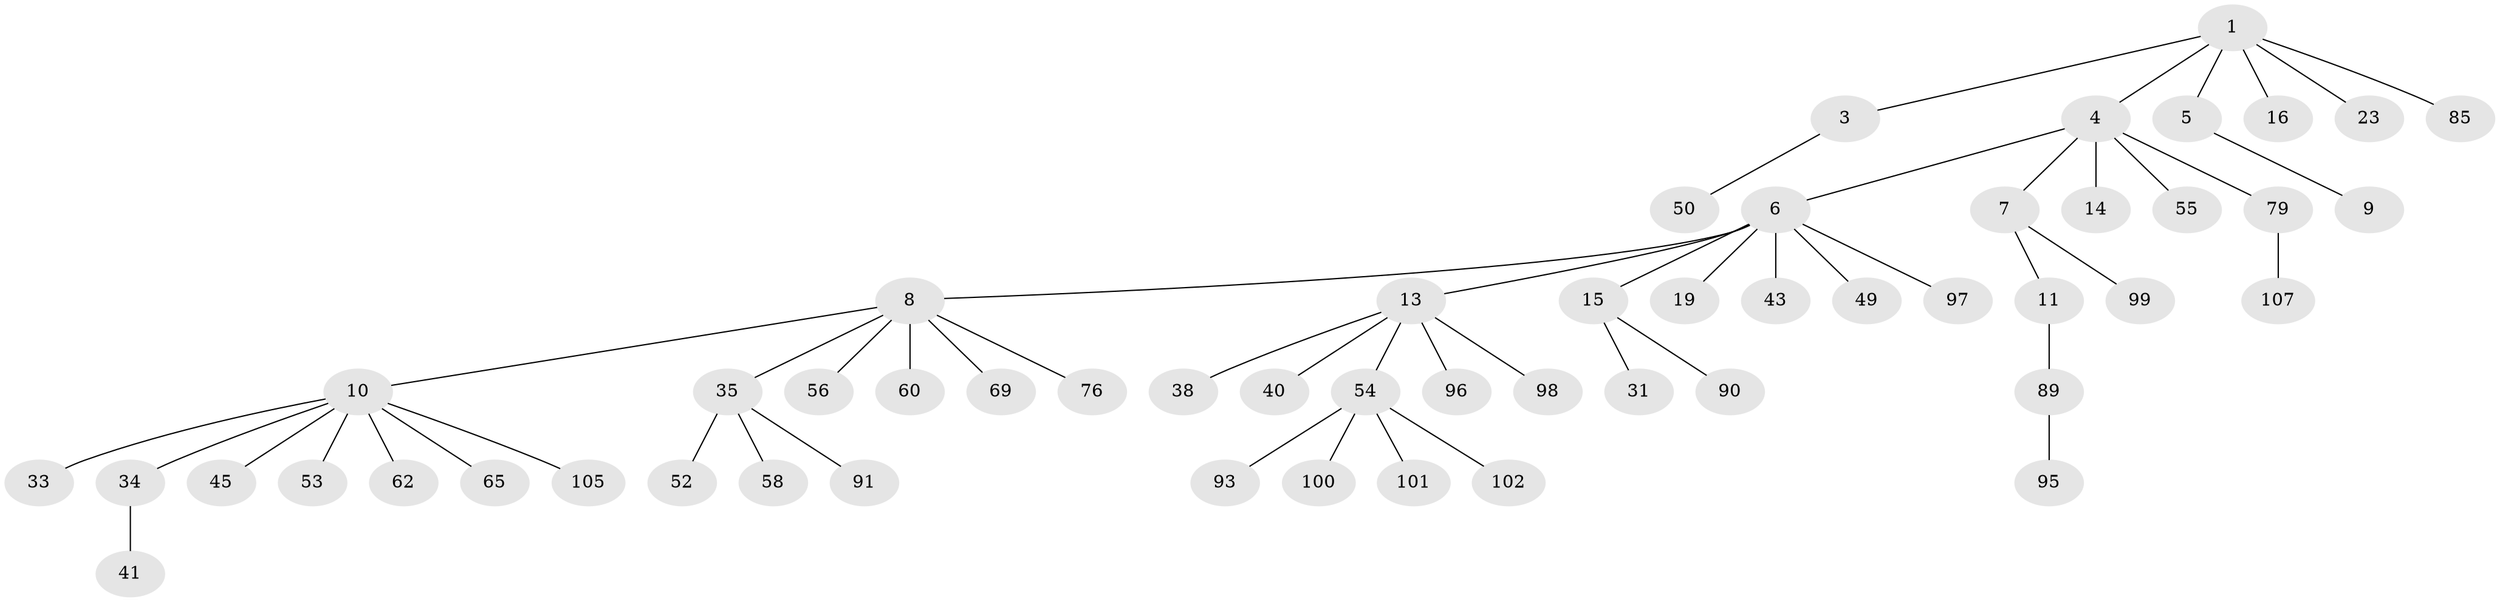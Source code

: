 // original degree distribution, {4: 0.07407407407407407, 5: 0.05555555555555555, 2: 0.2777777777777778, 6: 0.009259259259259259, 8: 0.009259259259259259, 3: 0.07407407407407407, 1: 0.5}
// Generated by graph-tools (version 1.1) at 2025/15/03/09/25 04:15:24]
// undirected, 54 vertices, 53 edges
graph export_dot {
graph [start="1"]
  node [color=gray90,style=filled];
  1 [super="+2+57"];
  3;
  4;
  5 [super="+42+78+63"];
  6;
  7;
  8 [super="+12+24"];
  9;
  10 [super="+37+21"];
  11 [super="+28"];
  13 [super="+64+27+20+29"];
  14 [super="+17"];
  15 [super="+74+71"];
  16 [super="+75"];
  19 [super="+51"];
  23;
  31;
  33 [super="+87+61"];
  34;
  35 [super="+72+44+47"];
  38;
  40 [super="+67"];
  41 [super="+94"];
  43 [super="+81"];
  45;
  49;
  50;
  52;
  53;
  54 [super="+68"];
  55;
  56;
  58;
  60;
  62 [super="+104"];
  65;
  69;
  76;
  79 [super="+82"];
  85 [super="+92"];
  89;
  90;
  91;
  93 [super="+108"];
  95;
  96;
  97;
  98;
  99;
  100;
  101;
  102;
  105 [super="+106"];
  107;
  1 -- 23;
  1 -- 85;
  1 -- 16;
  1 -- 3;
  1 -- 4;
  1 -- 5;
  3 -- 50;
  4 -- 6;
  4 -- 7;
  4 -- 14;
  4 -- 55;
  4 -- 79;
  5 -- 9;
  6 -- 8;
  6 -- 13;
  6 -- 15;
  6 -- 19;
  6 -- 43;
  6 -- 49;
  6 -- 97;
  7 -- 11;
  7 -- 99;
  8 -- 10;
  8 -- 35;
  8 -- 69;
  8 -- 56;
  8 -- 76;
  8 -- 60;
  10 -- 65;
  10 -- 53;
  10 -- 33;
  10 -- 34;
  10 -- 105;
  10 -- 45;
  10 -- 62;
  11 -- 89;
  13 -- 96;
  13 -- 98;
  13 -- 54;
  13 -- 38;
  13 -- 40;
  15 -- 31;
  15 -- 90;
  34 -- 41;
  35 -- 91;
  35 -- 58;
  35 -- 52;
  54 -- 100;
  54 -- 102;
  54 -- 93;
  54 -- 101;
  79 -- 107;
  89 -- 95;
}
